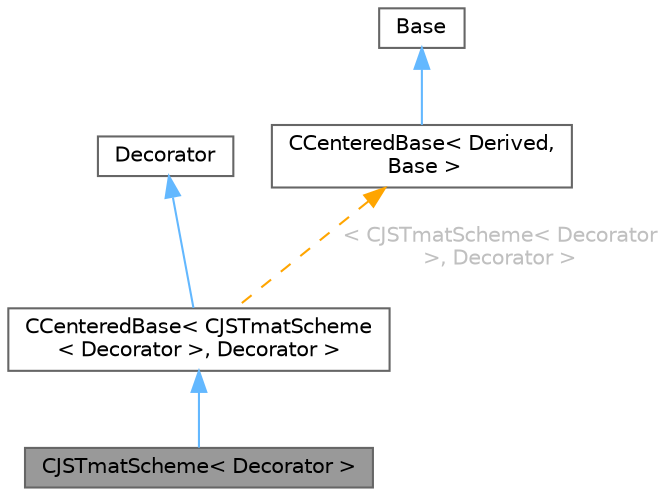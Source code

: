digraph "CJSTmatScheme&lt; Decorator &gt;"
{
 // LATEX_PDF_SIZE
  bgcolor="transparent";
  edge [fontname=Helvetica,fontsize=10,labelfontname=Helvetica,labelfontsize=10];
  node [fontname=Helvetica,fontsize=10,shape=box,height=0.2,width=0.4];
  Node1 [id="Node000001",label="CJSTmatScheme\< Decorator \>",height=0.2,width=0.4,color="gray40", fillcolor="grey60", style="filled", fontcolor="black",tooltip="JST scheme with matrix dissipation."];
  Node2 -> Node1 [id="edge1_Node000001_Node000002",dir="back",color="steelblue1",style="solid",tooltip=" "];
  Node2 [id="Node000002",label="CCenteredBase\< CJSTmatScheme\l\< Decorator \>, Decorator \>",height=0.2,width=0.4,color="gray40", fillcolor="white", style="filled",URL="$classCCenteredBase.html",tooltip=" "];
  Node3 -> Node2 [id="edge2_Node000002_Node000003",dir="back",color="steelblue1",style="solid",tooltip=" "];
  Node3 [id="Node000003",label="Decorator",height=0.2,width=0.4,color="gray40", fillcolor="white", style="filled",tooltip=" "];
  Node4 -> Node2 [id="edge3_Node000002_Node000004",dir="back",color="orange",style="dashed",tooltip=" ",label=" \< CJSTmatScheme\< Decorator\l \>, Decorator \>",fontcolor="grey" ];
  Node4 [id="Node000004",label="CCenteredBase\< Derived,\l Base \>",height=0.2,width=0.4,color="gray40", fillcolor="white", style="filled",URL="$classCCenteredBase.html",tooltip="Base class for Centered schemes, derived classes implement the dissipation term in a const \"finalizeF..."];
  Node5 -> Node4 [id="edge4_Node000004_Node000005",dir="back",color="steelblue1",style="solid",tooltip=" "];
  Node5 [id="Node000005",label="Base",height=0.2,width=0.4,color="gray40", fillcolor="white", style="filled",tooltip=" "];
}
